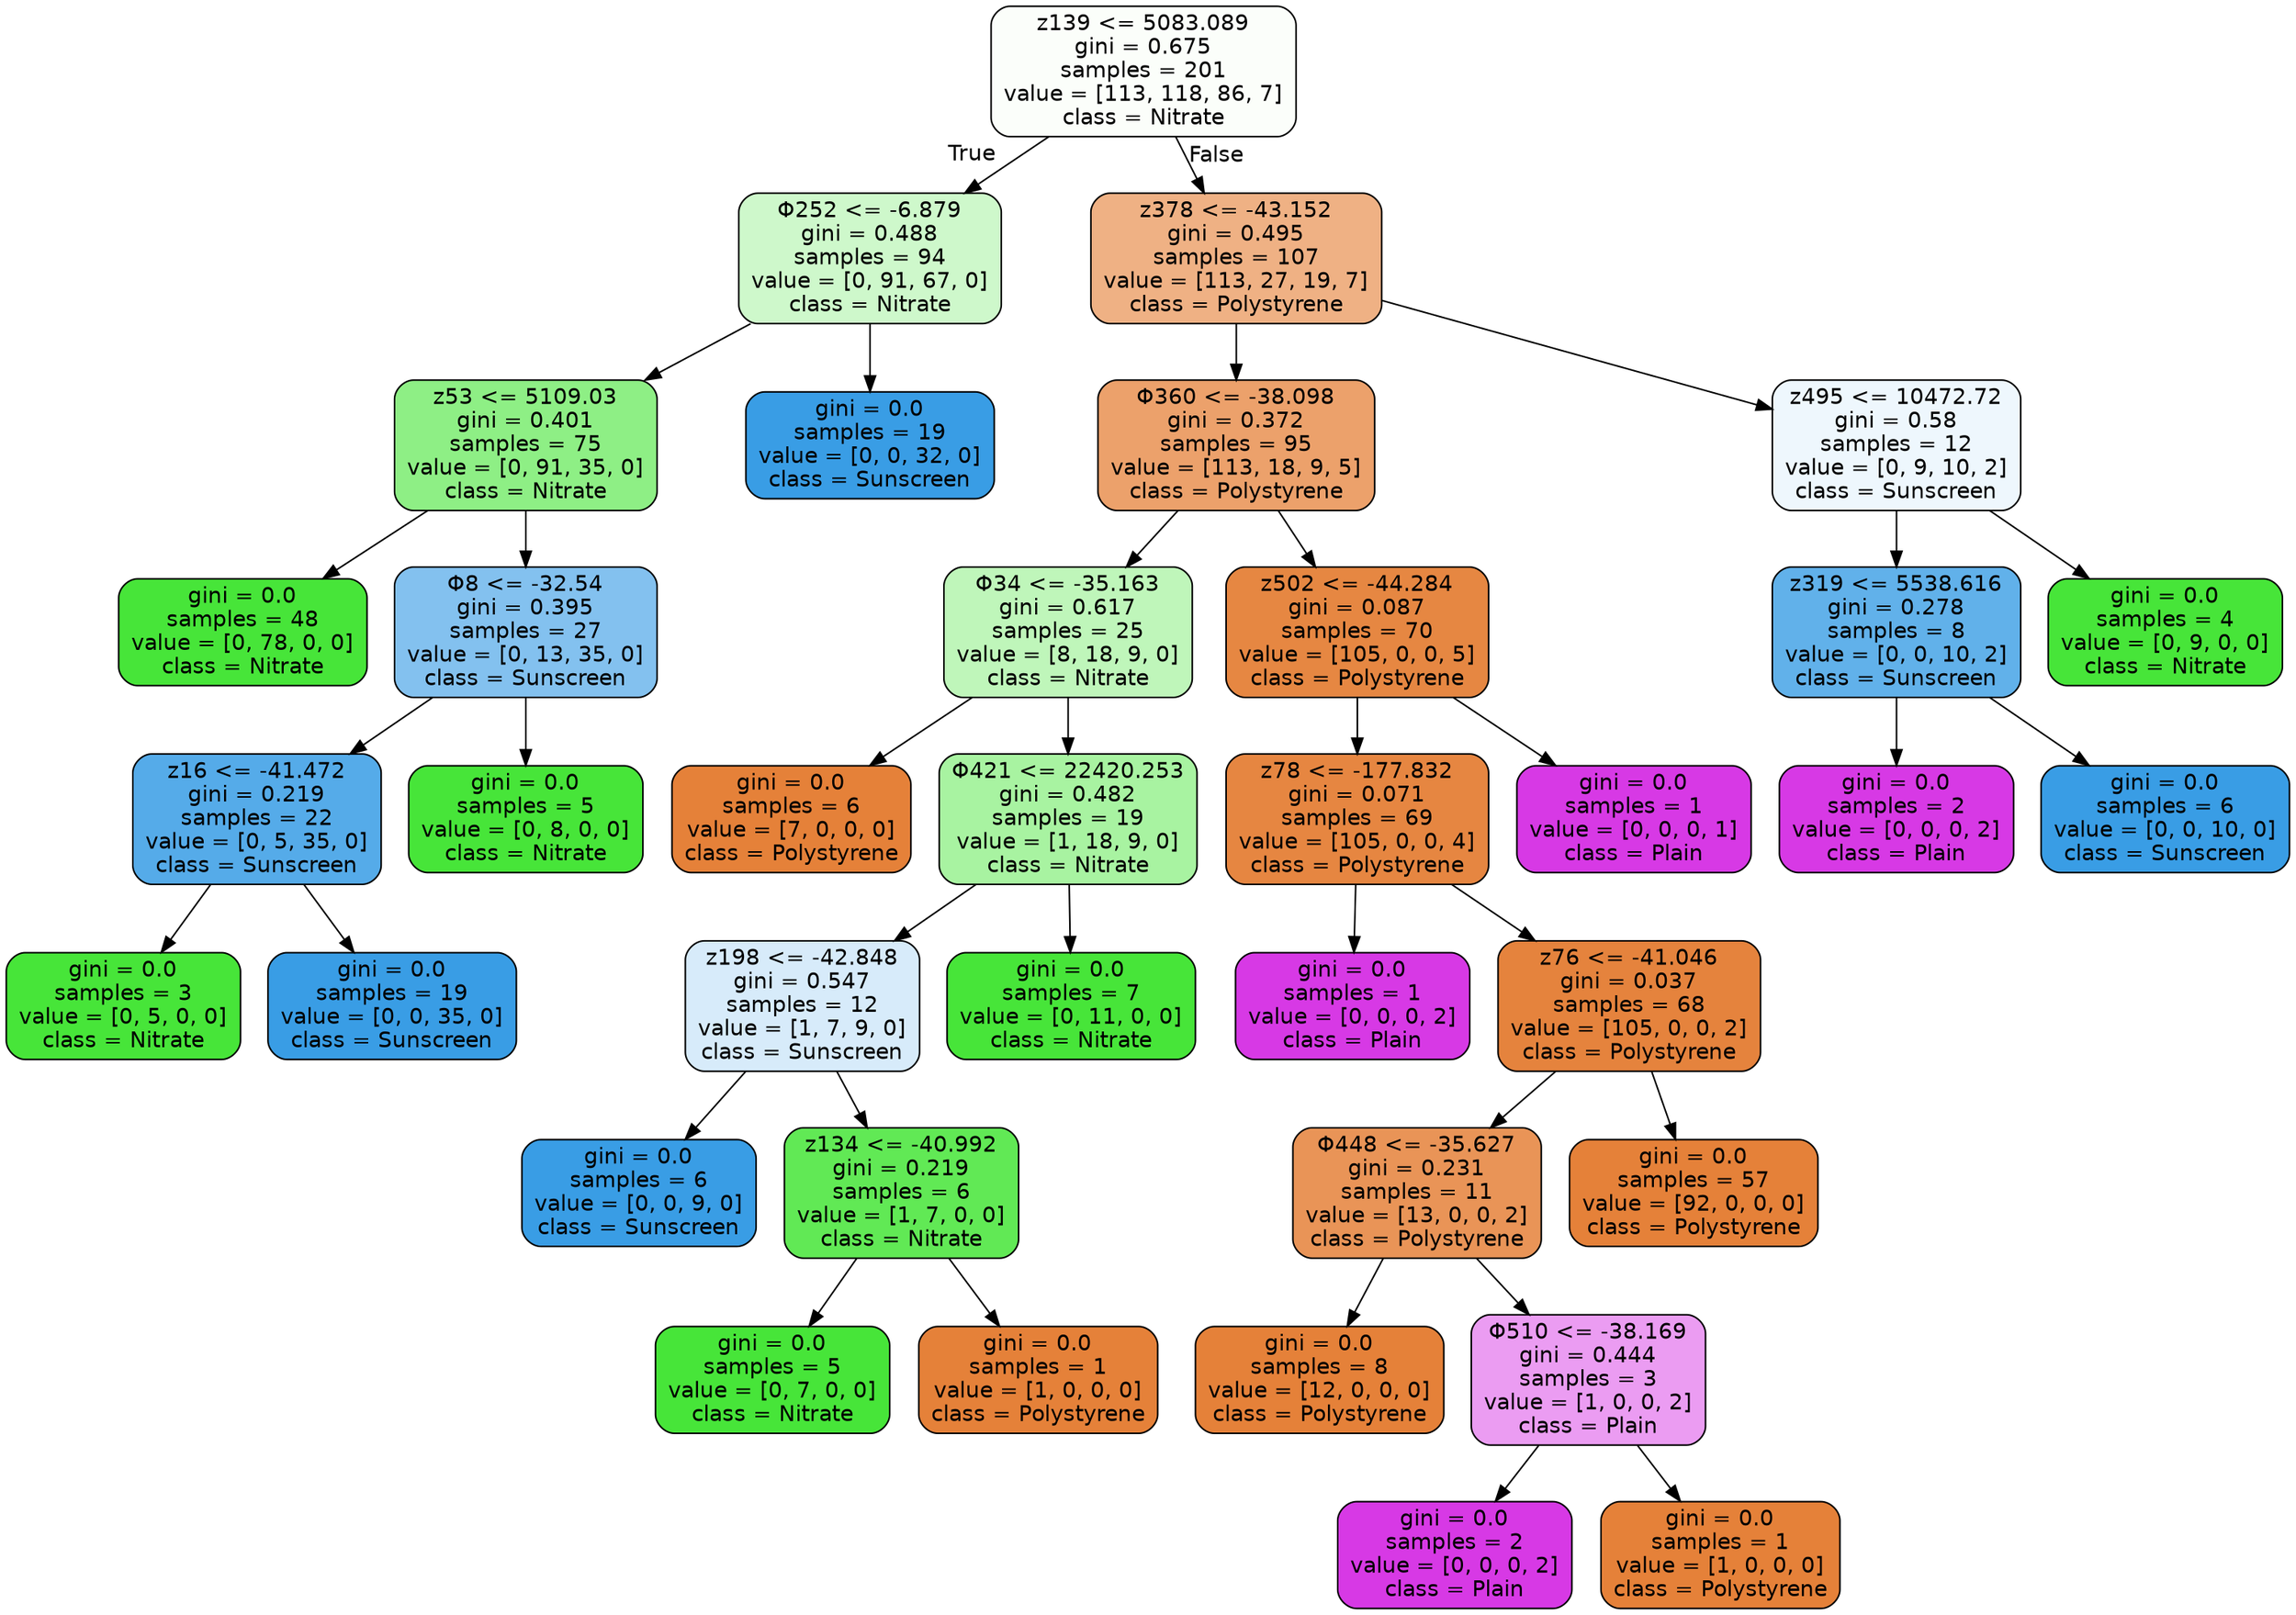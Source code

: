 digraph Tree {
node [shape=box, style="filled, rounded", color="black", fontname="helvetica"] ;
edge [fontname="helvetica"] ;
0 [label="z139 <= 5083.089\ngini = 0.675\nsamples = 201\nvalue = [113, 118, 86, 7]\nclass = Nitrate", fillcolor="#fbfefa"] ;
1 [label="Φ252 <= -6.879\ngini = 0.488\nsamples = 94\nvalue = [0, 91, 67, 0]\nclass = Nitrate", fillcolor="#cef8cb"] ;
0 -> 1 [labeldistance=2.5, labelangle=45, headlabel="True"] ;
2 [label="z53 <= 5109.03\ngini = 0.401\nsamples = 75\nvalue = [0, 91, 35, 0]\nclass = Nitrate", fillcolor="#8eef85"] ;
1 -> 2 ;
3 [label="gini = 0.0\nsamples = 48\nvalue = [0, 78, 0, 0]\nclass = Nitrate", fillcolor="#47e539"] ;
2 -> 3 ;
4 [label="Φ8 <= -32.54\ngini = 0.395\nsamples = 27\nvalue = [0, 13, 35, 0]\nclass = Sunscreen", fillcolor="#83c1ef"] ;
2 -> 4 ;
5 [label="z16 <= -41.472\ngini = 0.219\nsamples = 22\nvalue = [0, 5, 35, 0]\nclass = Sunscreen", fillcolor="#55abe9"] ;
4 -> 5 ;
6 [label="gini = 0.0\nsamples = 3\nvalue = [0, 5, 0, 0]\nclass = Nitrate", fillcolor="#47e539"] ;
5 -> 6 ;
7 [label="gini = 0.0\nsamples = 19\nvalue = [0, 0, 35, 0]\nclass = Sunscreen", fillcolor="#399de5"] ;
5 -> 7 ;
8 [label="gini = 0.0\nsamples = 5\nvalue = [0, 8, 0, 0]\nclass = Nitrate", fillcolor="#47e539"] ;
4 -> 8 ;
9 [label="gini = 0.0\nsamples = 19\nvalue = [0, 0, 32, 0]\nclass = Sunscreen", fillcolor="#399de5"] ;
1 -> 9 ;
10 [label="z378 <= -43.152\ngini = 0.495\nsamples = 107\nvalue = [113, 27, 19, 7]\nclass = Polystyrene", fillcolor="#efb184"] ;
0 -> 10 [labeldistance=2.5, labelangle=-45, headlabel="False"] ;
11 [label="Φ360 <= -38.098\ngini = 0.372\nsamples = 95\nvalue = [113, 18, 9, 5]\nclass = Polystyrene", fillcolor="#eca16b"] ;
10 -> 11 ;
12 [label="Φ34 <= -35.163\ngini = 0.617\nsamples = 25\nvalue = [8, 18, 9, 0]\nclass = Nitrate", fillcolor="#bff6ba"] ;
11 -> 12 ;
13 [label="gini = 0.0\nsamples = 6\nvalue = [7, 0, 0, 0]\nclass = Polystyrene", fillcolor="#e58139"] ;
12 -> 13 ;
14 [label="Φ421 <= 22420.253\ngini = 0.482\nsamples = 19\nvalue = [1, 18, 9, 0]\nclass = Nitrate", fillcolor="#a8f3a1"] ;
12 -> 14 ;
15 [label="z198 <= -42.848\ngini = 0.547\nsamples = 12\nvalue = [1, 7, 9, 0]\nclass = Sunscreen", fillcolor="#d7ebfa"] ;
14 -> 15 ;
16 [label="gini = 0.0\nsamples = 6\nvalue = [0, 0, 9, 0]\nclass = Sunscreen", fillcolor="#399de5"] ;
15 -> 16 ;
17 [label="z134 <= -40.992\ngini = 0.219\nsamples = 6\nvalue = [1, 7, 0, 0]\nclass = Nitrate", fillcolor="#61e955"] ;
15 -> 17 ;
18 [label="gini = 0.0\nsamples = 5\nvalue = [0, 7, 0, 0]\nclass = Nitrate", fillcolor="#47e539"] ;
17 -> 18 ;
19 [label="gini = 0.0\nsamples = 1\nvalue = [1, 0, 0, 0]\nclass = Polystyrene", fillcolor="#e58139"] ;
17 -> 19 ;
20 [label="gini = 0.0\nsamples = 7\nvalue = [0, 11, 0, 0]\nclass = Nitrate", fillcolor="#47e539"] ;
14 -> 20 ;
21 [label="z502 <= -44.284\ngini = 0.087\nsamples = 70\nvalue = [105, 0, 0, 5]\nclass = Polystyrene", fillcolor="#e68742"] ;
11 -> 21 ;
22 [label="z78 <= -177.832\ngini = 0.071\nsamples = 69\nvalue = [105, 0, 0, 4]\nclass = Polystyrene", fillcolor="#e68641"] ;
21 -> 22 ;
23 [label="gini = 0.0\nsamples = 1\nvalue = [0, 0, 0, 2]\nclass = Plain", fillcolor="#d739e5"] ;
22 -> 23 ;
24 [label="z76 <= -41.046\ngini = 0.037\nsamples = 68\nvalue = [105, 0, 0, 2]\nclass = Polystyrene", fillcolor="#e5833d"] ;
22 -> 24 ;
25 [label="Φ448 <= -35.627\ngini = 0.231\nsamples = 11\nvalue = [13, 0, 0, 2]\nclass = Polystyrene", fillcolor="#e99457"] ;
24 -> 25 ;
26 [label="gini = 0.0\nsamples = 8\nvalue = [12, 0, 0, 0]\nclass = Polystyrene", fillcolor="#e58139"] ;
25 -> 26 ;
27 [label="Φ510 <= -38.169\ngini = 0.444\nsamples = 3\nvalue = [1, 0, 0, 2]\nclass = Plain", fillcolor="#eb9cf2"] ;
25 -> 27 ;
28 [label="gini = 0.0\nsamples = 2\nvalue = [0, 0, 0, 2]\nclass = Plain", fillcolor="#d739e5"] ;
27 -> 28 ;
29 [label="gini = 0.0\nsamples = 1\nvalue = [1, 0, 0, 0]\nclass = Polystyrene", fillcolor="#e58139"] ;
27 -> 29 ;
30 [label="gini = 0.0\nsamples = 57\nvalue = [92, 0, 0, 0]\nclass = Polystyrene", fillcolor="#e58139"] ;
24 -> 30 ;
31 [label="gini = 0.0\nsamples = 1\nvalue = [0, 0, 0, 1]\nclass = Plain", fillcolor="#d739e5"] ;
21 -> 31 ;
32 [label="z495 <= 10472.72\ngini = 0.58\nsamples = 12\nvalue = [0, 9, 10, 2]\nclass = Sunscreen", fillcolor="#eef7fd"] ;
10 -> 32 ;
33 [label="z319 <= 5538.616\ngini = 0.278\nsamples = 8\nvalue = [0, 0, 10, 2]\nclass = Sunscreen", fillcolor="#61b1ea"] ;
32 -> 33 ;
34 [label="gini = 0.0\nsamples = 2\nvalue = [0, 0, 0, 2]\nclass = Plain", fillcolor="#d739e5"] ;
33 -> 34 ;
35 [label="gini = 0.0\nsamples = 6\nvalue = [0, 0, 10, 0]\nclass = Sunscreen", fillcolor="#399de5"] ;
33 -> 35 ;
36 [label="gini = 0.0\nsamples = 4\nvalue = [0, 9, 0, 0]\nclass = Nitrate", fillcolor="#47e539"] ;
32 -> 36 ;
}